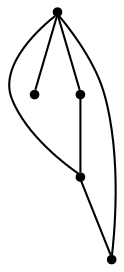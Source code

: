 graph {
  node [shape=point,comment="{\"directed\":false,\"doi\":\"10.1007/978-3-031-22203-0_1\",\"figure\":\"4\"}"]

  v0 [pos="1043.3381072485518,1786.1067584588736"]
  v1 [pos="937.0201169217704,1455.3403645990572"]
  v2 [pos="925.2067878586894,1874.7061810757873"]
  v3 [pos="818.8887975319082,1632.5403862041946"]
  v4 [pos="736.1953987077138,1780.199657616301"]

  v0 -- v3 [id="-1",pos="1043.3381072485518,1786.1067584588736 1008.6190060536451,1749.0668001335155 981.6355153572106,1721.3002404327403 939.5163279498149,1694.225387062261 935.8365933944726,1691.7291907300216 935.8365933944726,1691.7291907300216 935.8365933944726,1691.7291907300216 932.0317804215186,1689.3705980472364 932.0317804215186,1689.3705980472364 932.0317804215186,1689.3705980472364 893.2756572493297,1664.1668745237225 865.4128659129685,1649.2938530819524 819.9389443530846,1638.704730837833 818.8887975319082,1632.5403862041946 818.8887975319082,1632.5403862041946 818.8887975319082,1632.5403862041946"]
  v1 -- v0 [id="-4",pos="937.0201169217704,1455.3403645990572 1059.8021501081178,1596.5236165680064 1072.4292201524788,1597.9904562101528 1043.3381072485518,1786.1067584588736"]
  v1 -- v2 [id="-7",pos="937.0201169217704,1455.3403645990572 913.2829898169625,1530.0180686381825 881.9113260036135,1602.9995088358871 892.2629481090728,1682.0194855246955 892.9172093387666,1687.2702983515499 892.9172093387666,1687.2702983515499 892.9172093387666,1687.2702983515499 893.4423224921159,1692.3919010972165 893.4423224921159,1692.3919010972165 893.4423224921159,1692.3919010972165 900.9727172695724,1753.4175935267417 920.8091877588511,1812.2511657107598 925.2067878586894,1874.7061810757873"]
  v1 -- v4 [id="-8",pos="937.0201169217704,1455.3403645990572 860.6079343064619,1485.803167342415 832.5951378927514,1499.8761291180897 789.092330104667,1569.9280868156345 786.4669551031736,1574.257896288195 786.4669551031736,1574.257896288195 786.4669551031736,1574.257896288195 783.9707281780247,1578.5877057607559 783.9707281780247,1578.5877057607559 783.9707281780247,1578.5877057607559 746.4022458831796,1642.855477520716 744.4186051930934,1707.0606790445104 736.1953987077138,1780.199657616301"]
  v4 -- v0 [id="-23",pos="736.1953987077138,1780.199657616301 779.6449988872895,1797.1365112431465 831.7950048328587,1821.140081679879 877.95650795331,1820.6274381392607 881.8946658381766,1820.4941584492165 881.8946658381766,1820.4941584492165 881.8946658381766,1820.4941584492165 885.9619717993876,1820.3649483680285 885.9619717993876,1820.3649483680285 885.9619717993876,1820.3649483680285 936.5408351204769,1816.9977285652622 993.2332160958781,1799.1451175642892 1043.3381072485518,1786.1067584588736"]
  v1 -- v3 [id="-26",pos="937.0201169217704,1455.3403645990572 910.3033637404742,1481.5108745764983 868.8758911407963,1511.4069842866147 861.8081021020921,1548.3998559657527 861.0204959604858,1551.9462657334736 861.0204959604858,1551.9462657334736 861.0204959604858,1551.9462657334736 860.2328898188796,1555.6175616229725 860.2328898188796,1555.6175616229725 860.2328898188796,1555.6175616229725 851.2439039162686,1598.9780994094685 861.0079690421993,1604.5206523212098 818.8887975319082,1632.5403862041946"]
}